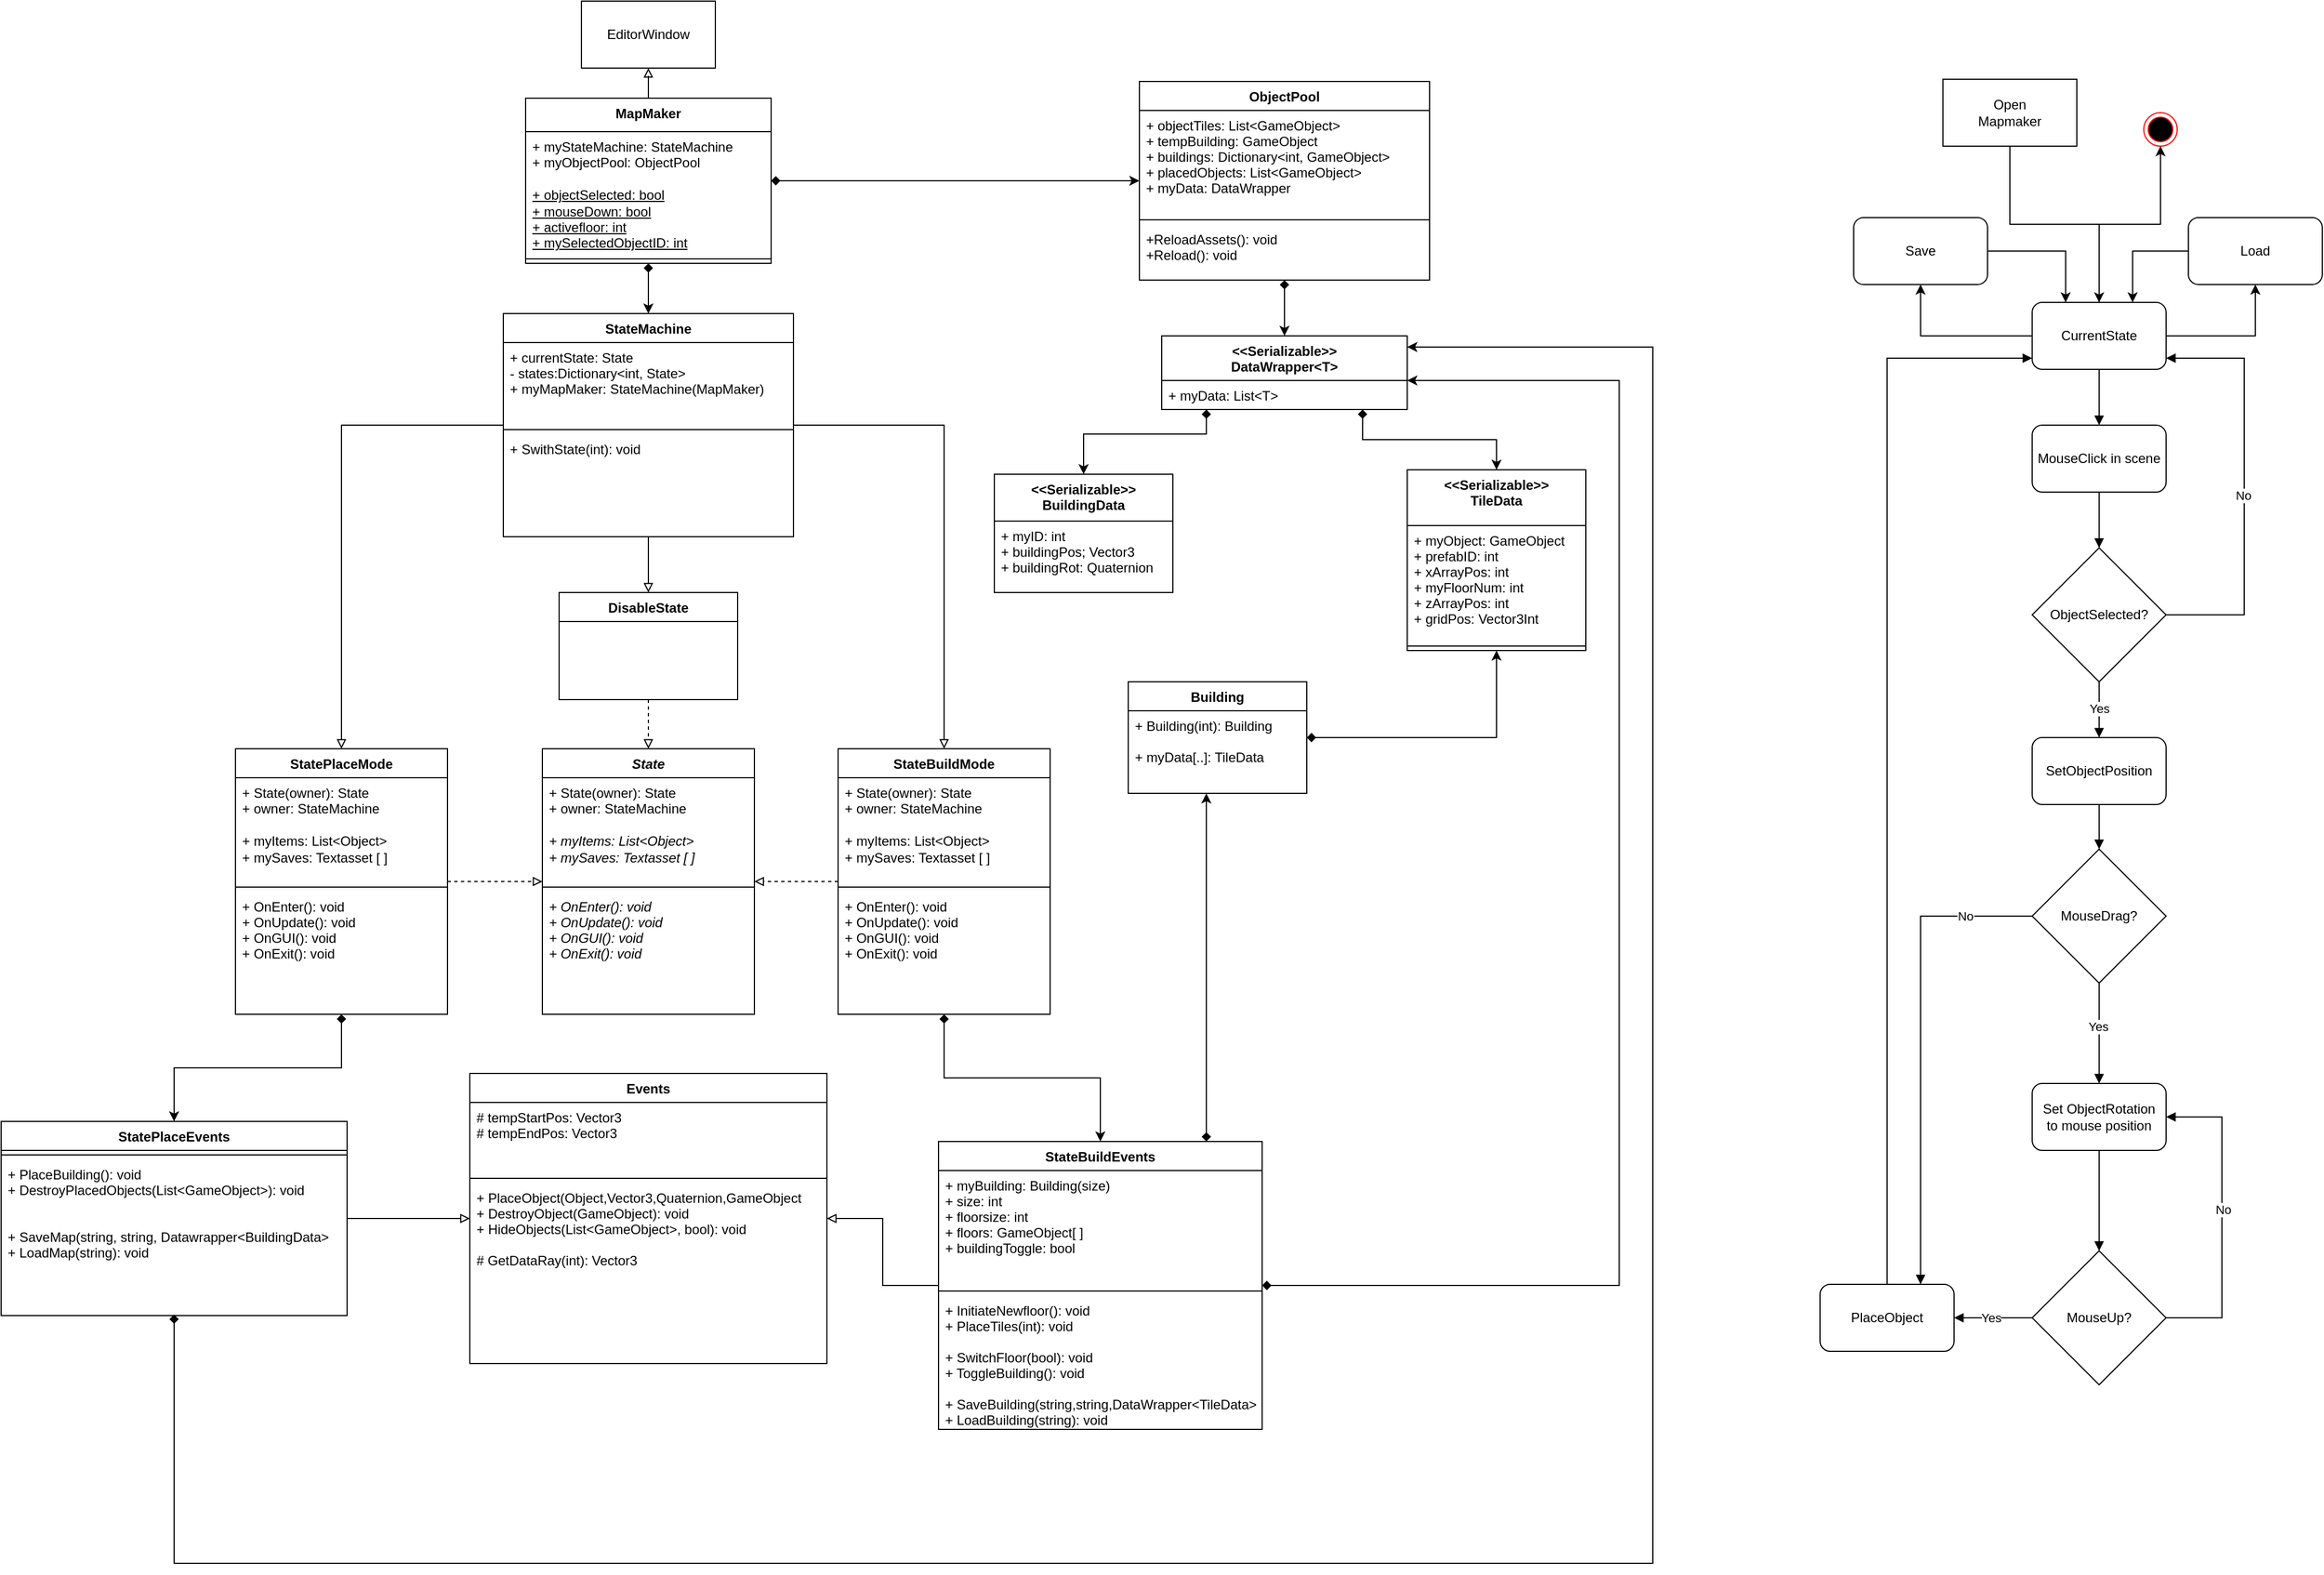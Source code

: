 <mxfile version="13.8.8" type="device"><diagram id="C5RBs43oDa-KdzZeNtuy" name="Page-1"><mxGraphModel dx="4543" dy="1123" grid="1" gridSize="10" guides="1" tooltips="1" connect="1" arrows="1" fold="1" page="1" pageScale="1" pageWidth="827" pageHeight="1169" math="0" shadow="0"><root><mxCell id="WIyWlLk6GJQsqaUBKTNV-0"/><mxCell id="WIyWlLk6GJQsqaUBKTNV-1" parent="WIyWlLk6GJQsqaUBKTNV-0"/><mxCell id="2NxVNbhlV4K2pOtiTx14-33" value="" style="ellipse;html=1;shape=endState;fillColor=#000000;strokeColor=#ff0000;" parent="WIyWlLk6GJQsqaUBKTNV-1" vertex="1"><mxGeometry x="80" y="170" width="30" height="30" as="geometry"/></mxCell><mxCell id="xmvaRlzk6P79iX_MCHhi-1" style="edgeStyle=orthogonalEdgeStyle;rounded=0;orthogonalLoop=1;jettySize=auto;html=1;endArrow=block;endFill=0;" parent="WIyWlLk6GJQsqaUBKTNV-1" source="HI-o-fV5O4ijGxOZc2qG-0" target="xmvaRlzk6P79iX_MCHhi-0" edge="1"><mxGeometry relative="1" as="geometry"/></mxCell><mxCell id="h7g6g1WCg9kB4od8NLzp-16" style="edgeStyle=orthogonalEdgeStyle;rounded=0;orthogonalLoop=1;jettySize=auto;html=1;dashed=1;endArrow=block;endFill=0;" parent="WIyWlLk6GJQsqaUBKTNV-1" source="pXsT7k3e7YQTiNBzamvE-9" target="HI-o-fV5O4ijGxOZc2qG-12" edge="1"><mxGeometry relative="1" as="geometry"><mxPoint x="-1410" y="882" as="sourcePoint"/></mxGeometry></mxCell><mxCell id="h7g6g1WCg9kB4od8NLzp-17" style="edgeStyle=orthogonalEdgeStyle;rounded=0;orthogonalLoop=1;jettySize=auto;html=1;dashed=1;endArrow=block;endFill=0;" parent="WIyWlLk6GJQsqaUBKTNV-1" source="pXsT7k3e7YQTiNBzamvE-5" target="HI-o-fV5O4ijGxOZc2qG-12" edge="1"><mxGeometry relative="1" as="geometry"><mxPoint x="-1110" y="859" as="sourcePoint"/></mxGeometry></mxCell><mxCell id="xmvaRlzk6P79iX_MCHhi-0" value="EditorWindow" style="rounded=0;whiteSpace=wrap;html=1;" parent="WIyWlLk6GJQsqaUBKTNV-1" vertex="1"><mxGeometry x="-1320" y="70" width="120" height="60" as="geometry"/></mxCell><mxCell id="-H_XRMcwRlAvLQLP-Hnu-1" style="edgeStyle=orthogonalEdgeStyle;rounded=0;orthogonalLoop=1;jettySize=auto;html=1;startArrow=diamond;startFill=1;" parent="WIyWlLk6GJQsqaUBKTNV-1" source="pXsT7k3e7YQTiNBzamvE-5" target="h7g6g1WCg9kB4od8NLzp-4" edge="1"><mxGeometry relative="1" as="geometry"><mxPoint x="-920" y="859" as="sourcePoint"/></mxGeometry></mxCell><mxCell id="-H_XRMcwRlAvLQLP-Hnu-0" style="edgeStyle=orthogonalEdgeStyle;rounded=0;orthogonalLoop=1;jettySize=auto;html=1;startArrow=diamond;startFill=1;" parent="WIyWlLk6GJQsqaUBKTNV-1" source="pXsT7k3e7YQTiNBzamvE-9" target="h7g6g1WCg9kB4od8NLzp-0" edge="1"><mxGeometry relative="1" as="geometry"><mxPoint x="-1680" y="880" as="sourcePoint"/></mxGeometry></mxCell><mxCell id="-H_XRMcwRlAvLQLP-Hnu-2" style="edgeStyle=orthogonalEdgeStyle;rounded=0;orthogonalLoop=1;jettySize=auto;html=1;startArrow=none;startFill=0;endArrow=block;endFill=0;" parent="WIyWlLk6GJQsqaUBKTNV-1" source="h7g6g1WCg9kB4od8NLzp-0" target="h7g6g1WCg9kB4od8NLzp-8" edge="1"><mxGeometry relative="1" as="geometry"/></mxCell><mxCell id="-H_XRMcwRlAvLQLP-Hnu-3" style="edgeStyle=orthogonalEdgeStyle;rounded=0;orthogonalLoop=1;jettySize=auto;html=1;startArrow=none;startFill=0;endArrow=block;endFill=0;" parent="WIyWlLk6GJQsqaUBKTNV-1" source="h7g6g1WCg9kB4od8NLzp-4" target="h7g6g1WCg9kB4od8NLzp-8" edge="1"><mxGeometry relative="1" as="geometry"/></mxCell><mxCell id="HI-o-fV5O4ijGxOZc2qG-28" value="ObjectPool" style="swimlane;fontStyle=1;align=center;verticalAlign=top;childLayout=stackLayout;horizontal=1;startSize=26;horizontalStack=0;resizeParent=1;resizeParentMax=0;resizeLast=0;collapsible=1;marginBottom=0;" parent="WIyWlLk6GJQsqaUBKTNV-1" vertex="1"><mxGeometry x="-820" y="142" width="260" height="178" as="geometry"><mxRectangle x="-380" y="2065" width="100" height="26" as="alternateBounds"/></mxGeometry></mxCell><mxCell id="HI-o-fV5O4ijGxOZc2qG-29" value="+ objectTiles: List&lt;GameObject&gt;&#10;+ tempBuilding: GameObject&#10;+ buildings: Dictionary&lt;int, GameObject&gt;&#10;+ placedObjects: List&lt;GameObject&gt;&#10;+ myData: DataWrapper" style="text;strokeColor=none;fillColor=none;align=left;verticalAlign=top;spacingLeft=4;spacingRight=4;overflow=hidden;rotatable=0;points=[[0,0.5],[1,0.5]];portConstraint=eastwest;" parent="HI-o-fV5O4ijGxOZc2qG-28" vertex="1"><mxGeometry y="26" width="260" height="94" as="geometry"/></mxCell><mxCell id="HI-o-fV5O4ijGxOZc2qG-30" value="" style="line;strokeWidth=1;fillColor=none;align=left;verticalAlign=middle;spacingTop=-1;spacingLeft=3;spacingRight=3;rotatable=0;labelPosition=right;points=[];portConstraint=eastwest;" parent="HI-o-fV5O4ijGxOZc2qG-28" vertex="1"><mxGeometry y="120" width="260" height="8" as="geometry"/></mxCell><mxCell id="HI-o-fV5O4ijGxOZc2qG-31" value="+ReloadAssets(): void&#10;+Reload(): void" style="text;strokeColor=none;fillColor=none;align=left;verticalAlign=top;spacingLeft=4;spacingRight=4;overflow=hidden;rotatable=0;points=[[0,0.5],[1,0.5]];portConstraint=eastwest;" parent="HI-o-fV5O4ijGxOZc2qG-28" vertex="1"><mxGeometry y="128" width="260" height="50" as="geometry"/></mxCell><mxCell id="xmvaRlzk6P79iX_MCHhi-23" style="edgeStyle=orthogonalEdgeStyle;rounded=0;orthogonalLoop=1;jettySize=auto;html=1;startArrow=none;startFill=0;endArrow=block;endFill=0;" parent="WIyWlLk6GJQsqaUBKTNV-1" source="HI-o-fV5O4ijGxOZc2qG-8" target="pXsT7k3e7YQTiNBzamvE-5" edge="1"><mxGeometry relative="1" as="geometry"><mxPoint x="-1015" y="590" as="targetPoint"/></mxGeometry></mxCell><mxCell id="xmvaRlzk6P79iX_MCHhi-24" style="edgeStyle=orthogonalEdgeStyle;rounded=0;orthogonalLoop=1;jettySize=auto;html=1;startArrow=none;startFill=0;endArrow=block;endFill=0;" parent="WIyWlLk6GJQsqaUBKTNV-1" source="HI-o-fV5O4ijGxOZc2qG-8" target="pXsT7k3e7YQTiNBzamvE-9" edge="1"><mxGeometry relative="1" as="geometry"><mxPoint x="-1490" y="620" as="targetPoint"/></mxGeometry></mxCell><mxCell id="xmvaRlzk6P79iX_MCHhi-26" style="edgeStyle=orthogonalEdgeStyle;rounded=0;orthogonalLoop=1;jettySize=auto;html=1;startArrow=none;startFill=0;endArrow=block;endFill=0;" parent="WIyWlLk6GJQsqaUBKTNV-1" source="HI-o-fV5O4ijGxOZc2qG-8" target="HI-o-fV5O4ijGxOZc2qG-24" edge="1"><mxGeometry relative="1" as="geometry"/></mxCell><mxCell id="xmvaRlzk6P79iX_MCHhi-19" style="edgeStyle=orthogonalEdgeStyle;rounded=0;orthogonalLoop=1;jettySize=auto;html=1;startArrow=diamond;startFill=1;endArrow=classic;endFill=1;" parent="WIyWlLk6GJQsqaUBKTNV-1" source="HI-o-fV5O4ijGxOZc2qG-0" target="HI-o-fV5O4ijGxOZc2qG-28" edge="1"><mxGeometry relative="1" as="geometry"/></mxCell><mxCell id="xmvaRlzk6P79iX_MCHhi-20" style="edgeStyle=orthogonalEdgeStyle;rounded=0;orthogonalLoop=1;jettySize=auto;html=1;startArrow=diamond;startFill=1;endArrow=classic;endFill=1;" parent="WIyWlLk6GJQsqaUBKTNV-1" source="HI-o-fV5O4ijGxOZc2qG-0" target="HI-o-fV5O4ijGxOZc2qG-8" edge="1"><mxGeometry relative="1" as="geometry"/></mxCell><mxCell id="xmvaRlzk6P79iX_MCHhi-29" style="edgeStyle=orthogonalEdgeStyle;rounded=0;orthogonalLoop=1;jettySize=auto;html=1;startArrow=diamond;startFill=1;endArrow=classic;endFill=1;" parent="WIyWlLk6GJQsqaUBKTNV-1" source="HI-o-fV5O4ijGxOZc2qG-28" target="HI-o-fV5O4ijGxOZc2qG-32" edge="1"><mxGeometry relative="1" as="geometry"/></mxCell><mxCell id="bcnu2LPqYYClSEz4FITI-0" style="edgeStyle=orthogonalEdgeStyle;rounded=0;orthogonalLoop=1;jettySize=auto;html=1;startArrow=diamond;startFill=1;" parent="WIyWlLk6GJQsqaUBKTNV-1" source="HI-o-fV5O4ijGxOZc2qG-32" target="HI-o-fV5O4ijGxOZc2qG-36" edge="1"><mxGeometry relative="1" as="geometry"><Array as="points"><mxPoint x="-760" y="458"/><mxPoint x="-870" y="458"/></Array></mxGeometry></mxCell><mxCell id="h7g6g1WCg9kB4od8NLzp-18" style="edgeStyle=orthogonalEdgeStyle;rounded=0;orthogonalLoop=1;jettySize=auto;html=1;endArrow=block;endFill=0;dashed=1;" parent="WIyWlLk6GJQsqaUBKTNV-1" source="HI-o-fV5O4ijGxOZc2qG-24" target="HI-o-fV5O4ijGxOZc2qG-12" edge="1"><mxGeometry relative="1" as="geometry"/></mxCell><mxCell id="pXsT7k3e7YQTiNBzamvE-14" style="edgeStyle=orthogonalEdgeStyle;rounded=0;orthogonalLoop=1;jettySize=auto;html=1;startArrow=diamond;startFill=1;" parent="WIyWlLk6GJQsqaUBKTNV-1" source="HI-o-fV5O4ijGxOZc2qG-32" target="BwNtso4F2f-6-1rwtvJl-72" edge="1"><mxGeometry relative="1" as="geometry"><Array as="points"><mxPoint x="-620" y="463"/><mxPoint x="-500" y="463"/></Array></mxGeometry></mxCell><mxCell id="HI-o-fV5O4ijGxOZc2qG-32" value="&lt;&lt;Serializable&gt;&gt;&#10;DataWrapper&lt;T&gt;" style="swimlane;fontStyle=1;align=center;verticalAlign=top;childLayout=stackLayout;horizontal=1;startSize=40;horizontalStack=0;resizeParent=1;resizeParentMax=0;resizeLast=0;collapsible=1;marginBottom=0;" parent="WIyWlLk6GJQsqaUBKTNV-1" vertex="1"><mxGeometry x="-800" y="370" width="220" height="66" as="geometry"/></mxCell><mxCell id="HI-o-fV5O4ijGxOZc2qG-33" value="+ myData: List&lt;T&gt;" style="text;strokeColor=none;fillColor=none;align=left;verticalAlign=top;spacingLeft=4;spacingRight=4;overflow=hidden;rotatable=0;points=[[0,0.5],[1,0.5]];portConstraint=eastwest;" parent="HI-o-fV5O4ijGxOZc2qG-32" vertex="1"><mxGeometry y="40" width="220" height="26" as="geometry"/></mxCell><mxCell id="HI-o-fV5O4ijGxOZc2qG-36" value="&lt;&lt;Serializable&gt;&gt;&#10;BuildingData" style="swimlane;fontStyle=1;align=center;verticalAlign=top;childLayout=stackLayout;horizontal=1;startSize=42;horizontalStack=0;resizeParent=1;resizeParentMax=0;resizeLast=0;collapsible=1;marginBottom=0;" parent="WIyWlLk6GJQsqaUBKTNV-1" vertex="1"><mxGeometry x="-950" y="494" width="160" height="106" as="geometry"/></mxCell><mxCell id="HI-o-fV5O4ijGxOZc2qG-37" value="+ myID: int&#10;+ buildingPos; Vector3&#10;+ buildingRot: Quaternion" style="text;strokeColor=none;fillColor=none;align=left;verticalAlign=top;spacingLeft=4;spacingRight=4;overflow=hidden;rotatable=0;points=[[0,0.5],[1,0.5]];portConstraint=eastwest;" parent="HI-o-fV5O4ijGxOZc2qG-36" vertex="1"><mxGeometry y="42" width="160" height="64" as="geometry"/></mxCell><mxCell id="HI-o-fV5O4ijGxOZc2qG-24" value="DisableState" style="swimlane;fontStyle=1;align=center;verticalAlign=top;childLayout=stackLayout;horizontal=1;startSize=26;horizontalStack=0;resizeParent=1;resizeParentMax=0;resizeLast=0;collapsible=1;marginBottom=0;" parent="WIyWlLk6GJQsqaUBKTNV-1" vertex="1"><mxGeometry x="-1340" y="600" width="160" height="96" as="geometry"/></mxCell><mxCell id="HI-o-fV5O4ijGxOZc2qG-12" value="State" style="swimlane;fontStyle=3;align=center;verticalAlign=top;childLayout=stackLayout;horizontal=1;startSize=26;horizontalStack=0;resizeParent=1;resizeParentMax=0;resizeLast=0;collapsible=1;marginBottom=0;" parent="WIyWlLk6GJQsqaUBKTNV-1" vertex="1"><mxGeometry x="-1355" y="740" width="190" height="238" as="geometry"/></mxCell><mxCell id="HI-o-fV5O4ijGxOZc2qG-13" value="+ State(owner): State&lt;br&gt;+ owner: StateMachine&lt;br&gt;&lt;br&gt;&lt;i&gt;+ myItems: List&amp;lt;Object&amp;gt;&lt;br&gt;+ mySaves: Textasset [ ]&lt;/i&gt;" style="text;strokeColor=none;fillColor=none;align=left;verticalAlign=top;spacingLeft=4;spacingRight=4;overflow=hidden;rotatable=0;points=[[0,0.5],[1,0.5]];portConstraint=eastwest;html=1;" parent="HI-o-fV5O4ijGxOZc2qG-12" vertex="1"><mxGeometry y="26" width="190" height="94" as="geometry"/></mxCell><mxCell id="HI-o-fV5O4ijGxOZc2qG-14" value="" style="line;strokeWidth=1;fillColor=none;align=left;verticalAlign=middle;spacingTop=-1;spacingLeft=3;spacingRight=3;rotatable=0;labelPosition=right;points=[];portConstraint=eastwest;" parent="HI-o-fV5O4ijGxOZc2qG-12" vertex="1"><mxGeometry y="120" width="190" height="8" as="geometry"/></mxCell><mxCell id="HI-o-fV5O4ijGxOZc2qG-15" value="+ OnEnter(): void&#10;+ OnUpdate(): void&#10;+ OnGUI(): void&#10;+ OnExit(): void" style="text;strokeColor=none;fillColor=none;align=left;verticalAlign=top;spacingLeft=4;spacingRight=4;overflow=hidden;rotatable=0;points=[[0,0.5],[1,0.5]];portConstraint=eastwest;fontStyle=2" parent="HI-o-fV5O4ijGxOZc2qG-12" vertex="1"><mxGeometry y="128" width="190" height="110" as="geometry"/></mxCell><mxCell id="BwNtso4F2f-6-1rwtvJl-83" style="edgeStyle=orthogonalEdgeStyle;rounded=0;orthogonalLoop=1;jettySize=auto;html=1;startArrow=diamond;startFill=1;" parent="WIyWlLk6GJQsqaUBKTNV-1" source="h7g6g1WCg9kB4od8NLzp-4" target="BwNtso4F2f-6-1rwtvJl-79" edge="1"><mxGeometry relative="1" as="geometry"><Array as="points"><mxPoint x="-760" y="950"/><mxPoint x="-760" y="950"/></Array></mxGeometry></mxCell><mxCell id="pXsT7k3e7YQTiNBzamvE-18" style="edgeStyle=orthogonalEdgeStyle;rounded=0;orthogonalLoop=1;jettySize=auto;html=1;startArrow=diamond;startFill=1;" parent="WIyWlLk6GJQsqaUBKTNV-1" source="h7g6g1WCg9kB4od8NLzp-4" target="HI-o-fV5O4ijGxOZc2qG-32" edge="1"><mxGeometry relative="1" as="geometry"><Array as="points"><mxPoint x="-390" y="1221"/><mxPoint x="-390" y="410"/></Array></mxGeometry></mxCell><mxCell id="h7g6g1WCg9kB4od8NLzp-4" value="StateBuildEvents&#10;" style="swimlane;fontStyle=1;align=center;verticalAlign=top;childLayout=stackLayout;horizontal=1;startSize=26;horizontalStack=0;resizeParent=1;resizeParentMax=0;resizeLast=0;collapsible=1;marginBottom=0;" parent="WIyWlLk6GJQsqaUBKTNV-1" vertex="1"><mxGeometry x="-1000" y="1092" width="290" height="258" as="geometry"/></mxCell><mxCell id="h7g6g1WCg9kB4od8NLzp-5" value="+ myBuilding: Building(size)&#10;+ size: int&#10;+ floorsize: int&#10;+ floors: GameObject[ ]&#10;+ buildingToggle: bool" style="text;strokeColor=none;fillColor=none;align=left;verticalAlign=top;spacingLeft=4;spacingRight=4;overflow=hidden;rotatable=0;points=[[0,0.5],[1,0.5]];portConstraint=eastwest;" parent="h7g6g1WCg9kB4od8NLzp-4" vertex="1"><mxGeometry y="26" width="290" height="104" as="geometry"/></mxCell><mxCell id="h7g6g1WCg9kB4od8NLzp-6" value="" style="line;strokeWidth=1;fillColor=none;align=left;verticalAlign=middle;spacingTop=-1;spacingLeft=3;spacingRight=3;rotatable=0;labelPosition=right;points=[];portConstraint=eastwest;" parent="h7g6g1WCg9kB4od8NLzp-4" vertex="1"><mxGeometry y="130" width="290" height="8" as="geometry"/></mxCell><mxCell id="h7g6g1WCg9kB4od8NLzp-7" value="+ InitiateNewfloor(): void&#10;+ PlaceTiles(int): void&#10;&#10;+ SwitchFloor(bool): void&#10;+ ToggleBuilding(): void&#10;&#10;+ SaveBuilding(string,string,DataWrapper&lt;TileData&gt;&#10;+ LoadBuilding(string): void" style="text;strokeColor=none;fillColor=none;align=left;verticalAlign=top;spacingLeft=4;spacingRight=4;overflow=hidden;rotatable=0;points=[[0,0.5],[1,0.5]];portConstraint=eastwest;" parent="h7g6g1WCg9kB4od8NLzp-4" vertex="1"><mxGeometry y="138" width="290" height="120" as="geometry"/></mxCell><mxCell id="h7g6g1WCg9kB4od8NLzp-8" value="Events&#10;" style="swimlane;fontStyle=1;align=center;verticalAlign=top;childLayout=stackLayout;horizontal=1;startSize=26;horizontalStack=0;resizeParent=1;resizeParentMax=0;resizeLast=0;collapsible=1;marginBottom=0;" parent="WIyWlLk6GJQsqaUBKTNV-1" vertex="1"><mxGeometry x="-1420" y="1031" width="320" height="260" as="geometry"/></mxCell><mxCell id="h7g6g1WCg9kB4od8NLzp-9" value="# tempStartPos: Vector3&#10;# tempEndPos: Vector3&#10;" style="text;strokeColor=none;fillColor=none;align=left;verticalAlign=top;spacingLeft=4;spacingRight=4;overflow=hidden;rotatable=0;points=[[0,0.5],[1,0.5]];portConstraint=eastwest;" parent="h7g6g1WCg9kB4od8NLzp-8" vertex="1"><mxGeometry y="26" width="320" height="64" as="geometry"/></mxCell><mxCell id="h7g6g1WCg9kB4od8NLzp-10" value="" style="line;strokeWidth=1;fillColor=none;align=left;verticalAlign=middle;spacingTop=-1;spacingLeft=3;spacingRight=3;rotatable=0;labelPosition=right;points=[];portConstraint=eastwest;" parent="h7g6g1WCg9kB4od8NLzp-8" vertex="1"><mxGeometry y="90" width="320" height="8" as="geometry"/></mxCell><mxCell id="h7g6g1WCg9kB4od8NLzp-11" value="+ PlaceObject(Object,Vector3,Quaternion,GameObject&#10;+ DestroyObject(GameObject): void&#10;+ HideObjects(List&lt;GameObject&gt;, bool): void&#10;&#10;# GetDataRay(int): Vector3" style="text;strokeColor=none;fillColor=none;align=left;verticalAlign=top;spacingLeft=4;spacingRight=4;overflow=hidden;rotatable=0;points=[[0,0.5],[1,0.5]];portConstraint=eastwest;" parent="h7g6g1WCg9kB4od8NLzp-8" vertex="1"><mxGeometry y="98" width="320" height="162" as="geometry"/></mxCell><mxCell id="HI-o-fV5O4ijGxOZc2qG-0" value="MapMaker" style="swimlane;fontStyle=1;align=center;verticalAlign=top;childLayout=stackLayout;horizontal=1;startSize=30;horizontalStack=0;resizeParent=1;resizeParentMax=0;resizeLast=0;collapsible=1;marginBottom=0;" parent="WIyWlLk6GJQsqaUBKTNV-1" vertex="1"><mxGeometry x="-1370" y="157" width="220" height="148" as="geometry"/></mxCell><mxCell id="HI-o-fV5O4ijGxOZc2qG-1" value="+ myStateMachine:&amp;nbsp;StateMachine&lt;br&gt;+ myObjectPool: ObjectPool&lt;br&gt;&lt;br&gt;&lt;u&gt;+ objectSelected: bool&lt;/u&gt;&lt;br&gt;&lt;u&gt;+ mouseDown: bool&lt;br&gt;+ activefloor: int&lt;br&gt;+ mySelectedObjectID: int&lt;/u&gt;" style="text;strokeColor=none;fillColor=none;align=left;verticalAlign=top;spacingLeft=4;spacingRight=4;overflow=hidden;rotatable=0;points=[[0,0.5],[1,0.5]];portConstraint=eastwest;fontStyle=0;html=1;" parent="HI-o-fV5O4ijGxOZc2qG-0" vertex="1"><mxGeometry y="30" width="220" height="110" as="geometry"/></mxCell><mxCell id="HI-o-fV5O4ijGxOZc2qG-2" value="" style="line;strokeWidth=1;fillColor=none;align=left;verticalAlign=middle;spacingTop=-1;spacingLeft=3;spacingRight=3;rotatable=0;labelPosition=right;points=[];portConstraint=eastwest;" parent="HI-o-fV5O4ijGxOZc2qG-0" vertex="1"><mxGeometry y="140" width="220" height="8" as="geometry"/></mxCell><mxCell id="HI-o-fV5O4ijGxOZc2qG-8" value="StateMachine" style="swimlane;fontStyle=1;align=center;verticalAlign=top;childLayout=stackLayout;horizontal=1;startSize=26;horizontalStack=0;resizeParent=1;resizeParentMax=0;resizeLast=0;collapsible=1;marginBottom=0;" parent="WIyWlLk6GJQsqaUBKTNV-1" vertex="1"><mxGeometry x="-1390" y="350" width="260" height="200" as="geometry"/></mxCell><mxCell id="HI-o-fV5O4ijGxOZc2qG-9" value="+ currentState: State&#10;- states:Dictionary&lt;int, State&gt;&#10;+ myMapMaker: StateMachine(MapMaker)&#10;" style="text;strokeColor=none;fillColor=none;align=left;verticalAlign=top;spacingLeft=4;spacingRight=4;overflow=hidden;rotatable=0;points=[[0,0.5],[1,0.5]];portConstraint=eastwest;" parent="HI-o-fV5O4ijGxOZc2qG-8" vertex="1"><mxGeometry y="26" width="260" height="74" as="geometry"/></mxCell><mxCell id="HI-o-fV5O4ijGxOZc2qG-10" value="" style="line;strokeWidth=1;fillColor=none;align=left;verticalAlign=middle;spacingTop=-1;spacingLeft=3;spacingRight=3;rotatable=0;labelPosition=right;points=[];portConstraint=eastwest;" parent="HI-o-fV5O4ijGxOZc2qG-8" vertex="1"><mxGeometry y="100" width="260" height="8" as="geometry"/></mxCell><mxCell id="HI-o-fV5O4ijGxOZc2qG-11" value="+ SwithState(int): void&#10;" style="text;strokeColor=none;fillColor=none;align=left;verticalAlign=top;spacingLeft=4;spacingRight=4;overflow=hidden;rotatable=0;points=[[0,0.5],[1,0.5]];portConstraint=eastwest;" parent="HI-o-fV5O4ijGxOZc2qG-8" vertex="1"><mxGeometry y="108" width="260" height="92" as="geometry"/></mxCell><mxCell id="pXsT7k3e7YQTiNBzamvE-45" style="edgeStyle=orthogonalEdgeStyle;rounded=0;orthogonalLoop=1;jettySize=auto;html=1;startArrow=none;startFill=0;" parent="WIyWlLk6GJQsqaUBKTNV-1" source="-H_XRMcwRlAvLQLP-Hnu-6" target="pXsT7k3e7YQTiNBzamvE-20" edge="1"><mxGeometry relative="1" as="geometry"/></mxCell><mxCell id="-H_XRMcwRlAvLQLP-Hnu-6" value="Open&lt;br&gt;Mapmaker" style="rounded=0;whiteSpace=wrap;html=1;" parent="WIyWlLk6GJQsqaUBKTNV-1" vertex="1"><mxGeometry x="-100" y="140" width="120" height="60" as="geometry"/></mxCell><mxCell id="pXsT7k3e7YQTiNBzamvE-17" style="edgeStyle=orthogonalEdgeStyle;rounded=0;orthogonalLoop=1;jettySize=auto;html=1;startArrow=diamond;startFill=1;exitX=0.5;exitY=0.993;exitDx=0;exitDy=0;exitPerimeter=0;" parent="WIyWlLk6GJQsqaUBKTNV-1" source="h7g6g1WCg9kB4od8NLzp-3" target="HI-o-fV5O4ijGxOZc2qG-32" edge="1"><mxGeometry relative="1" as="geometry"><Array as="points"><mxPoint x="-1685" y="1470"/><mxPoint x="-360" y="1470"/><mxPoint x="-360" y="380"/></Array></mxGeometry></mxCell><mxCell id="h7g6g1WCg9kB4od8NLzp-0" value="StatePlaceEvents&#10;" style="swimlane;fontStyle=1;align=center;verticalAlign=top;childLayout=stackLayout;horizontal=1;startSize=26;horizontalStack=0;resizeParent=1;resizeParentMax=0;resizeLast=0;collapsible=1;marginBottom=0;" parent="WIyWlLk6GJQsqaUBKTNV-1" vertex="1"><mxGeometry x="-1840" y="1074" width="310" height="174" as="geometry"/></mxCell><mxCell id="h7g6g1WCg9kB4od8NLzp-2" value="" style="line;strokeWidth=1;fillColor=none;align=left;verticalAlign=middle;spacingTop=-1;spacingLeft=3;spacingRight=3;rotatable=0;labelPosition=right;points=[];portConstraint=eastwest;" parent="h7g6g1WCg9kB4od8NLzp-0" vertex="1"><mxGeometry y="26" width="310" height="8" as="geometry"/></mxCell><mxCell id="h7g6g1WCg9kB4od8NLzp-3" value="+ PlaceBuilding(): void&#10;+ DestroyPlacedObjects(List&lt;GameObject&gt;): void&#10; &#10;&#10;+ SaveMap(string, string, Datawrapper&lt;BuildingData&gt;&#10;+ LoadMap(string): void" style="text;strokeColor=none;fillColor=none;align=left;verticalAlign=top;spacingLeft=4;spacingRight=4;overflow=hidden;rotatable=0;points=[[0,0.5],[1,0.5]];portConstraint=eastwest;" parent="h7g6g1WCg9kB4od8NLzp-0" vertex="1"><mxGeometry y="34" width="310" height="140" as="geometry"/></mxCell><mxCell id="BwNtso4F2f-6-1rwtvJl-72" value="&lt;&lt;Serializable&gt;&gt;&#10;TileData" style="swimlane;fontStyle=1;align=center;verticalAlign=top;childLayout=stackLayout;horizontal=1;startSize=50;horizontalStack=0;resizeParent=1;resizeParentMax=0;resizeLast=0;collapsible=1;marginBottom=0;" parent="WIyWlLk6GJQsqaUBKTNV-1" vertex="1"><mxGeometry x="-580" y="490" width="160" height="162" as="geometry"/></mxCell><mxCell id="BwNtso4F2f-6-1rwtvJl-73" value="+ myObject: GameObject&#10;+ prefabID: int&#10;+ xArrayPos: int&#10;+ myFloorNum: int&#10;+ zArrayPos: int&#10;+ gridPos: Vector3Int " style="text;strokeColor=none;fillColor=none;align=left;verticalAlign=top;spacingLeft=4;spacingRight=4;overflow=hidden;rotatable=0;points=[[0,0.5],[1,0.5]];portConstraint=eastwest;" parent="BwNtso4F2f-6-1rwtvJl-72" vertex="1"><mxGeometry y="50" width="160" height="104" as="geometry"/></mxCell><mxCell id="BwNtso4F2f-6-1rwtvJl-74" value="" style="line;strokeWidth=1;fillColor=none;align=left;verticalAlign=middle;spacingTop=-1;spacingLeft=3;spacingRight=3;rotatable=0;labelPosition=right;points=[];portConstraint=eastwest;" parent="BwNtso4F2f-6-1rwtvJl-72" vertex="1"><mxGeometry y="154" width="160" height="8" as="geometry"/></mxCell><mxCell id="pXsT7k3e7YQTiNBzamvE-48" style="edgeStyle=orthogonalEdgeStyle;rounded=0;orthogonalLoop=1;jettySize=auto;html=1;entryX=0.25;entryY=0;entryDx=0;entryDy=0;startArrow=none;startFill=0;" parent="WIyWlLk6GJQsqaUBKTNV-1" source="-H_XRMcwRlAvLQLP-Hnu-15" target="pXsT7k3e7YQTiNBzamvE-20" edge="1"><mxGeometry relative="1" as="geometry"/></mxCell><mxCell id="-H_XRMcwRlAvLQLP-Hnu-15" value="Save" style="rounded=1;whiteSpace=wrap;html=1;" parent="WIyWlLk6GJQsqaUBKTNV-1" vertex="1"><mxGeometry x="-180" y="264" width="120" height="60" as="geometry"/></mxCell><mxCell id="pXsT7k3e7YQTiNBzamvE-15" style="edgeStyle=orthogonalEdgeStyle;rounded=0;orthogonalLoop=1;jettySize=auto;html=1;startArrow=diamond;startFill=1;" parent="WIyWlLk6GJQsqaUBKTNV-1" source="BwNtso4F2f-6-1rwtvJl-79" target="BwNtso4F2f-6-1rwtvJl-72" edge="1"><mxGeometry relative="1" as="geometry"/></mxCell><mxCell id="BwNtso4F2f-6-1rwtvJl-79" value="Building" style="swimlane;fontStyle=1;align=center;verticalAlign=top;childLayout=stackLayout;horizontal=1;startSize=26;horizontalStack=0;resizeParent=1;resizeParentMax=0;resizeLast=0;collapsible=1;marginBottom=0;" parent="WIyWlLk6GJQsqaUBKTNV-1" vertex="1"><mxGeometry x="-830" y="680" width="160" height="100" as="geometry"/></mxCell><mxCell id="BwNtso4F2f-6-1rwtvJl-80" value="+ Building(int): Building&#10;&#10;+ myData[..]: TileData&#10;" style="text;strokeColor=none;fillColor=none;align=left;verticalAlign=top;spacingLeft=4;spacingRight=4;overflow=hidden;rotatable=0;points=[[0,0.5],[1,0.5]];portConstraint=eastwest;" parent="BwNtso4F2f-6-1rwtvJl-79" vertex="1"><mxGeometry y="26" width="160" height="74" as="geometry"/></mxCell><mxCell id="pXsT7k3e7YQTiNBzamvE-5" value="StateBuildMode" style="swimlane;fontStyle=1;align=center;verticalAlign=top;childLayout=stackLayout;horizontal=1;startSize=26;horizontalStack=0;resizeParent=1;resizeParentMax=0;resizeLast=0;collapsible=1;marginBottom=0;" parent="WIyWlLk6GJQsqaUBKTNV-1" vertex="1"><mxGeometry x="-1090" y="740" width="190" height="238" as="geometry"/></mxCell><mxCell id="pXsT7k3e7YQTiNBzamvE-6" value="+ State(owner): State&lt;br&gt;+ owner: StateMachine&lt;br&gt;&lt;br&gt;+ myItems: List&amp;lt;Object&amp;gt;&lt;br&gt;+ mySaves: Textasset [ ]" style="text;strokeColor=none;fillColor=none;align=left;verticalAlign=top;spacingLeft=4;spacingRight=4;overflow=hidden;rotatable=0;points=[[0,0.5],[1,0.5]];portConstraint=eastwest;html=1;" parent="pXsT7k3e7YQTiNBzamvE-5" vertex="1"><mxGeometry y="26" width="190" height="94" as="geometry"/></mxCell><mxCell id="pXsT7k3e7YQTiNBzamvE-7" value="" style="line;strokeWidth=1;fillColor=none;align=left;verticalAlign=middle;spacingTop=-1;spacingLeft=3;spacingRight=3;rotatable=0;labelPosition=right;points=[];portConstraint=eastwest;" parent="pXsT7k3e7YQTiNBzamvE-5" vertex="1"><mxGeometry y="120" width="190" height="8" as="geometry"/></mxCell><mxCell id="pXsT7k3e7YQTiNBzamvE-8" value="+ OnEnter(): void&#10;+ OnUpdate(): void&#10;+ OnGUI(): void&#10;+ OnExit(): void" style="text;strokeColor=none;fillColor=none;align=left;verticalAlign=top;spacingLeft=4;spacingRight=4;overflow=hidden;rotatable=0;points=[[0,0.5],[1,0.5]];portConstraint=eastwest;fontStyle=0" parent="pXsT7k3e7YQTiNBzamvE-5" vertex="1"><mxGeometry y="128" width="190" height="110" as="geometry"/></mxCell><mxCell id="pXsT7k3e7YQTiNBzamvE-9" value="StatePlaceMode" style="swimlane;fontStyle=1;align=center;verticalAlign=top;childLayout=stackLayout;horizontal=1;startSize=26;horizontalStack=0;resizeParent=1;resizeParentMax=0;resizeLast=0;collapsible=1;marginBottom=0;" parent="WIyWlLk6GJQsqaUBKTNV-1" vertex="1"><mxGeometry x="-1630" y="740" width="190" height="238" as="geometry"/></mxCell><mxCell id="pXsT7k3e7YQTiNBzamvE-10" value="+ State(owner): State&lt;br&gt;+ owner: StateMachine&lt;br&gt;&lt;br&gt;+ myItems: List&amp;lt;Object&amp;gt;&lt;br&gt;+ mySaves: Textasset [ ]" style="text;strokeColor=none;fillColor=none;align=left;verticalAlign=top;spacingLeft=4;spacingRight=4;overflow=hidden;rotatable=0;points=[[0,0.5],[1,0.5]];portConstraint=eastwest;html=1;" parent="pXsT7k3e7YQTiNBzamvE-9" vertex="1"><mxGeometry y="26" width="190" height="94" as="geometry"/></mxCell><mxCell id="pXsT7k3e7YQTiNBzamvE-11" value="" style="line;strokeWidth=1;fillColor=none;align=left;verticalAlign=middle;spacingTop=-1;spacingLeft=3;spacingRight=3;rotatable=0;labelPosition=right;points=[];portConstraint=eastwest;" parent="pXsT7k3e7YQTiNBzamvE-9" vertex="1"><mxGeometry y="120" width="190" height="8" as="geometry"/></mxCell><mxCell id="pXsT7k3e7YQTiNBzamvE-12" value="+ OnEnter(): void&#10;+ OnUpdate(): void&#10;+ OnGUI(): void&#10;+ OnExit(): void" style="text;strokeColor=none;fillColor=none;align=left;verticalAlign=top;spacingLeft=4;spacingRight=4;overflow=hidden;rotatable=0;points=[[0,0.5],[1,0.5]];portConstraint=eastwest;fontStyle=0" parent="pXsT7k3e7YQTiNBzamvE-9" vertex="1"><mxGeometry y="128" width="190" height="110" as="geometry"/></mxCell><mxCell id="pXsT7k3e7YQTiNBzamvE-19" style="edgeStyle=orthogonalEdgeStyle;rounded=0;orthogonalLoop=1;jettySize=auto;html=1;startArrow=none;startFill=0;endArrow=block;endFill=1;" parent="WIyWlLk6GJQsqaUBKTNV-1" source="pXsT7k3e7YQTiNBzamvE-20" target="pXsT7k3e7YQTiNBzamvE-29" edge="1"><mxGeometry relative="1" as="geometry"/></mxCell><mxCell id="pXsT7k3e7YQTiNBzamvE-46" style="edgeStyle=orthogonalEdgeStyle;rounded=0;orthogonalLoop=1;jettySize=auto;html=1;startArrow=none;startFill=0;" parent="WIyWlLk6GJQsqaUBKTNV-1" source="pXsT7k3e7YQTiNBzamvE-20" target="-H_XRMcwRlAvLQLP-Hnu-15" edge="1"><mxGeometry relative="1" as="geometry"/></mxCell><mxCell id="pXsT7k3e7YQTiNBzamvE-47" style="edgeStyle=orthogonalEdgeStyle;rounded=0;orthogonalLoop=1;jettySize=auto;html=1;startArrow=none;startFill=0;" parent="WIyWlLk6GJQsqaUBKTNV-1" source="pXsT7k3e7YQTiNBzamvE-20" target="pXsT7k3e7YQTiNBzamvE-44" edge="1"><mxGeometry relative="1" as="geometry"/></mxCell><mxCell id="vsGtHTzRGlAUeLS2lOK1-1" style="edgeStyle=orthogonalEdgeStyle;rounded=0;orthogonalLoop=1;jettySize=auto;html=1;" edge="1" parent="WIyWlLk6GJQsqaUBKTNV-1" source="pXsT7k3e7YQTiNBzamvE-20" target="2NxVNbhlV4K2pOtiTx14-33"><mxGeometry relative="1" as="geometry"/></mxCell><mxCell id="pXsT7k3e7YQTiNBzamvE-20" value="CurrentState" style="rounded=1;whiteSpace=wrap;html=1;" parent="WIyWlLk6GJQsqaUBKTNV-1" vertex="1"><mxGeometry x="-20" y="340" width="120" height="60" as="geometry"/></mxCell><mxCell id="pXsT7k3e7YQTiNBzamvE-21" style="edgeStyle=orthogonalEdgeStyle;rounded=0;orthogonalLoop=1;jettySize=auto;html=1;startArrow=none;startFill=0;endArrow=block;endFill=1;" parent="WIyWlLk6GJQsqaUBKTNV-1" source="pXsT7k3e7YQTiNBzamvE-25" target="pXsT7k3e7YQTiNBzamvE-20" edge="1"><mxGeometry relative="1" as="geometry"><mxPoint x="180" y="370" as="targetPoint"/><Array as="points"><mxPoint x="170" y="620"/><mxPoint x="170" y="390"/></Array></mxGeometry></mxCell><mxCell id="pXsT7k3e7YQTiNBzamvE-22" value="No" style="edgeLabel;html=1;align=center;verticalAlign=middle;resizable=0;points=[];" parent="pXsT7k3e7YQTiNBzamvE-21" vertex="1" connectable="0"><mxGeometry x="-0.041" y="1" relative="1" as="geometry"><mxPoint as="offset"/></mxGeometry></mxCell><mxCell id="pXsT7k3e7YQTiNBzamvE-23" style="edgeStyle=orthogonalEdgeStyle;rounded=0;orthogonalLoop=1;jettySize=auto;html=1;startArrow=none;startFill=0;endArrow=block;endFill=1;" parent="WIyWlLk6GJQsqaUBKTNV-1" source="pXsT7k3e7YQTiNBzamvE-25" target="pXsT7k3e7YQTiNBzamvE-27" edge="1"><mxGeometry relative="1" as="geometry"/></mxCell><mxCell id="pXsT7k3e7YQTiNBzamvE-24" value="Yes" style="edgeLabel;html=1;align=center;verticalAlign=middle;resizable=0;points=[];" parent="pXsT7k3e7YQTiNBzamvE-23" vertex="1" connectable="0"><mxGeometry x="0.288" y="-2" relative="1" as="geometry"><mxPoint x="2" y="-8.57" as="offset"/></mxGeometry></mxCell><mxCell id="pXsT7k3e7YQTiNBzamvE-25" value="ObjectSelected?" style="rhombus;whiteSpace=wrap;html=1;" parent="WIyWlLk6GJQsqaUBKTNV-1" vertex="1"><mxGeometry x="-20" y="560" width="120" height="120" as="geometry"/></mxCell><mxCell id="pXsT7k3e7YQTiNBzamvE-26" style="edgeStyle=orthogonalEdgeStyle;rounded=0;orthogonalLoop=1;jettySize=auto;html=1;startArrow=none;startFill=0;endArrow=block;endFill=1;" parent="WIyWlLk6GJQsqaUBKTNV-1" source="pXsT7k3e7YQTiNBzamvE-27" target="pXsT7k3e7YQTiNBzamvE-34" edge="1"><mxGeometry relative="1" as="geometry"/></mxCell><mxCell id="pXsT7k3e7YQTiNBzamvE-27" value="SetObjectPosition" style="rounded=1;whiteSpace=wrap;html=1;" parent="WIyWlLk6GJQsqaUBKTNV-1" vertex="1"><mxGeometry x="-20" y="730" width="120" height="60" as="geometry"/></mxCell><mxCell id="pXsT7k3e7YQTiNBzamvE-28" style="edgeStyle=orthogonalEdgeStyle;rounded=0;orthogonalLoop=1;jettySize=auto;html=1;startArrow=none;startFill=0;endArrow=block;endFill=1;" parent="WIyWlLk6GJQsqaUBKTNV-1" source="pXsT7k3e7YQTiNBzamvE-29" target="pXsT7k3e7YQTiNBzamvE-25" edge="1"><mxGeometry relative="1" as="geometry"/></mxCell><mxCell id="pXsT7k3e7YQTiNBzamvE-29" value="MouseClick in scene" style="rounded=1;whiteSpace=wrap;html=1;" parent="WIyWlLk6GJQsqaUBKTNV-1" vertex="1"><mxGeometry x="-20" y="450" width="120" height="60" as="geometry"/></mxCell><mxCell id="pXsT7k3e7YQTiNBzamvE-30" style="edgeStyle=orthogonalEdgeStyle;rounded=0;orthogonalLoop=1;jettySize=auto;html=1;startArrow=none;startFill=0;endArrow=block;endFill=1;" parent="WIyWlLk6GJQsqaUBKTNV-1" source="pXsT7k3e7YQTiNBzamvE-34" target="pXsT7k3e7YQTiNBzamvE-36" edge="1"><mxGeometry relative="1" as="geometry"/></mxCell><mxCell id="pXsT7k3e7YQTiNBzamvE-31" value="Yes" style="edgeLabel;html=1;align=center;verticalAlign=middle;resizable=0;points=[];" parent="pXsT7k3e7YQTiNBzamvE-30" vertex="1" connectable="0"><mxGeometry x="-0.131" y="-1" relative="1" as="geometry"><mxPoint as="offset"/></mxGeometry></mxCell><mxCell id="pXsT7k3e7YQTiNBzamvE-32" style="edgeStyle=orthogonalEdgeStyle;rounded=0;orthogonalLoop=1;jettySize=auto;html=1;entryX=0.75;entryY=0;entryDx=0;entryDy=0;startArrow=none;startFill=0;endArrow=block;endFill=1;" parent="WIyWlLk6GJQsqaUBKTNV-1" source="pXsT7k3e7YQTiNBzamvE-34" target="pXsT7k3e7YQTiNBzamvE-43" edge="1"><mxGeometry relative="1" as="geometry"/></mxCell><mxCell id="pXsT7k3e7YQTiNBzamvE-33" value="No" style="edgeLabel;html=1;align=center;verticalAlign=middle;resizable=0;points=[];" parent="pXsT7k3e7YQTiNBzamvE-32" vertex="1" connectable="0"><mxGeometry x="-0.658" relative="1" as="geometry"><mxPoint x="13.33" as="offset"/></mxGeometry></mxCell><mxCell id="pXsT7k3e7YQTiNBzamvE-34" value="MouseDrag?" style="rhombus;whiteSpace=wrap;html=1;" parent="WIyWlLk6GJQsqaUBKTNV-1" vertex="1"><mxGeometry x="-20" y="830" width="120" height="120" as="geometry"/></mxCell><mxCell id="pXsT7k3e7YQTiNBzamvE-35" style="edgeStyle=orthogonalEdgeStyle;rounded=0;orthogonalLoop=1;jettySize=auto;html=1;startArrow=none;startFill=0;endArrow=block;endFill=1;" parent="WIyWlLk6GJQsqaUBKTNV-1" source="pXsT7k3e7YQTiNBzamvE-36" target="pXsT7k3e7YQTiNBzamvE-41" edge="1"><mxGeometry relative="1" as="geometry"/></mxCell><mxCell id="pXsT7k3e7YQTiNBzamvE-36" value="Set ObjectRotation&lt;br&gt;to mouse position" style="rounded=1;whiteSpace=wrap;html=1;" parent="WIyWlLk6GJQsqaUBKTNV-1" vertex="1"><mxGeometry x="-20" y="1040" width="120" height="60" as="geometry"/></mxCell><mxCell id="pXsT7k3e7YQTiNBzamvE-37" style="edgeStyle=orthogonalEdgeStyle;rounded=0;orthogonalLoop=1;jettySize=auto;html=1;startArrow=none;startFill=0;endArrow=block;endFill=1;" parent="WIyWlLk6GJQsqaUBKTNV-1" source="pXsT7k3e7YQTiNBzamvE-41" target="pXsT7k3e7YQTiNBzamvE-43" edge="1"><mxGeometry relative="1" as="geometry"/></mxCell><mxCell id="pXsT7k3e7YQTiNBzamvE-38" value="Yes" style="edgeLabel;html=1;align=center;verticalAlign=middle;resizable=0;points=[];" parent="pXsT7k3e7YQTiNBzamvE-37" vertex="1" connectable="0"><mxGeometry x="0.332" relative="1" as="geometry"><mxPoint x="9.67" as="offset"/></mxGeometry></mxCell><mxCell id="pXsT7k3e7YQTiNBzamvE-39" style="edgeStyle=orthogonalEdgeStyle;rounded=0;orthogonalLoop=1;jettySize=auto;html=1;startArrow=none;startFill=0;endArrow=block;endFill=1;" parent="WIyWlLk6GJQsqaUBKTNV-1" source="pXsT7k3e7YQTiNBzamvE-41" target="pXsT7k3e7YQTiNBzamvE-36" edge="1"><mxGeometry relative="1" as="geometry"><mxPoint x="190" y="1050" as="targetPoint"/><Array as="points"><mxPoint x="150" y="1250"/><mxPoint x="150" y="1070"/></Array></mxGeometry></mxCell><mxCell id="pXsT7k3e7YQTiNBzamvE-40" value="No" style="edgeLabel;html=1;align=center;verticalAlign=middle;resizable=0;points=[];" parent="pXsT7k3e7YQTiNBzamvE-39" vertex="1" connectable="0"><mxGeometry x="0.055" y="-1" relative="1" as="geometry"><mxPoint as="offset"/></mxGeometry></mxCell><mxCell id="pXsT7k3e7YQTiNBzamvE-41" value="MouseUp?" style="rhombus;whiteSpace=wrap;html=1;" parent="WIyWlLk6GJQsqaUBKTNV-1" vertex="1"><mxGeometry x="-20" y="1190" width="120" height="120" as="geometry"/></mxCell><mxCell id="pXsT7k3e7YQTiNBzamvE-42" style="edgeStyle=orthogonalEdgeStyle;rounded=0;orthogonalLoop=1;jettySize=auto;html=1;startArrow=none;startFill=0;endArrow=block;endFill=1;" parent="WIyWlLk6GJQsqaUBKTNV-1" source="pXsT7k3e7YQTiNBzamvE-43" target="pXsT7k3e7YQTiNBzamvE-20" edge="1"><mxGeometry relative="1" as="geometry"><mxPoint x="-150" y="340" as="targetPoint"/><Array as="points"><mxPoint x="-150" y="390"/></Array></mxGeometry></mxCell><mxCell id="pXsT7k3e7YQTiNBzamvE-43" value="PlaceObject" style="rounded=1;whiteSpace=wrap;html=1;" parent="WIyWlLk6GJQsqaUBKTNV-1" vertex="1"><mxGeometry x="-210" y="1220" width="120" height="60" as="geometry"/></mxCell><mxCell id="pXsT7k3e7YQTiNBzamvE-49" style="edgeStyle=orthogonalEdgeStyle;rounded=0;orthogonalLoop=1;jettySize=auto;html=1;entryX=0.75;entryY=0;entryDx=0;entryDy=0;startArrow=none;startFill=0;" parent="WIyWlLk6GJQsqaUBKTNV-1" source="pXsT7k3e7YQTiNBzamvE-44" target="pXsT7k3e7YQTiNBzamvE-20" edge="1"><mxGeometry relative="1" as="geometry"/></mxCell><mxCell id="pXsT7k3e7YQTiNBzamvE-44" value="Load" style="rounded=1;whiteSpace=wrap;html=1;" parent="WIyWlLk6GJQsqaUBKTNV-1" vertex="1"><mxGeometry x="120" y="264" width="120" height="60" as="geometry"/></mxCell></root></mxGraphModel></diagram></mxfile>